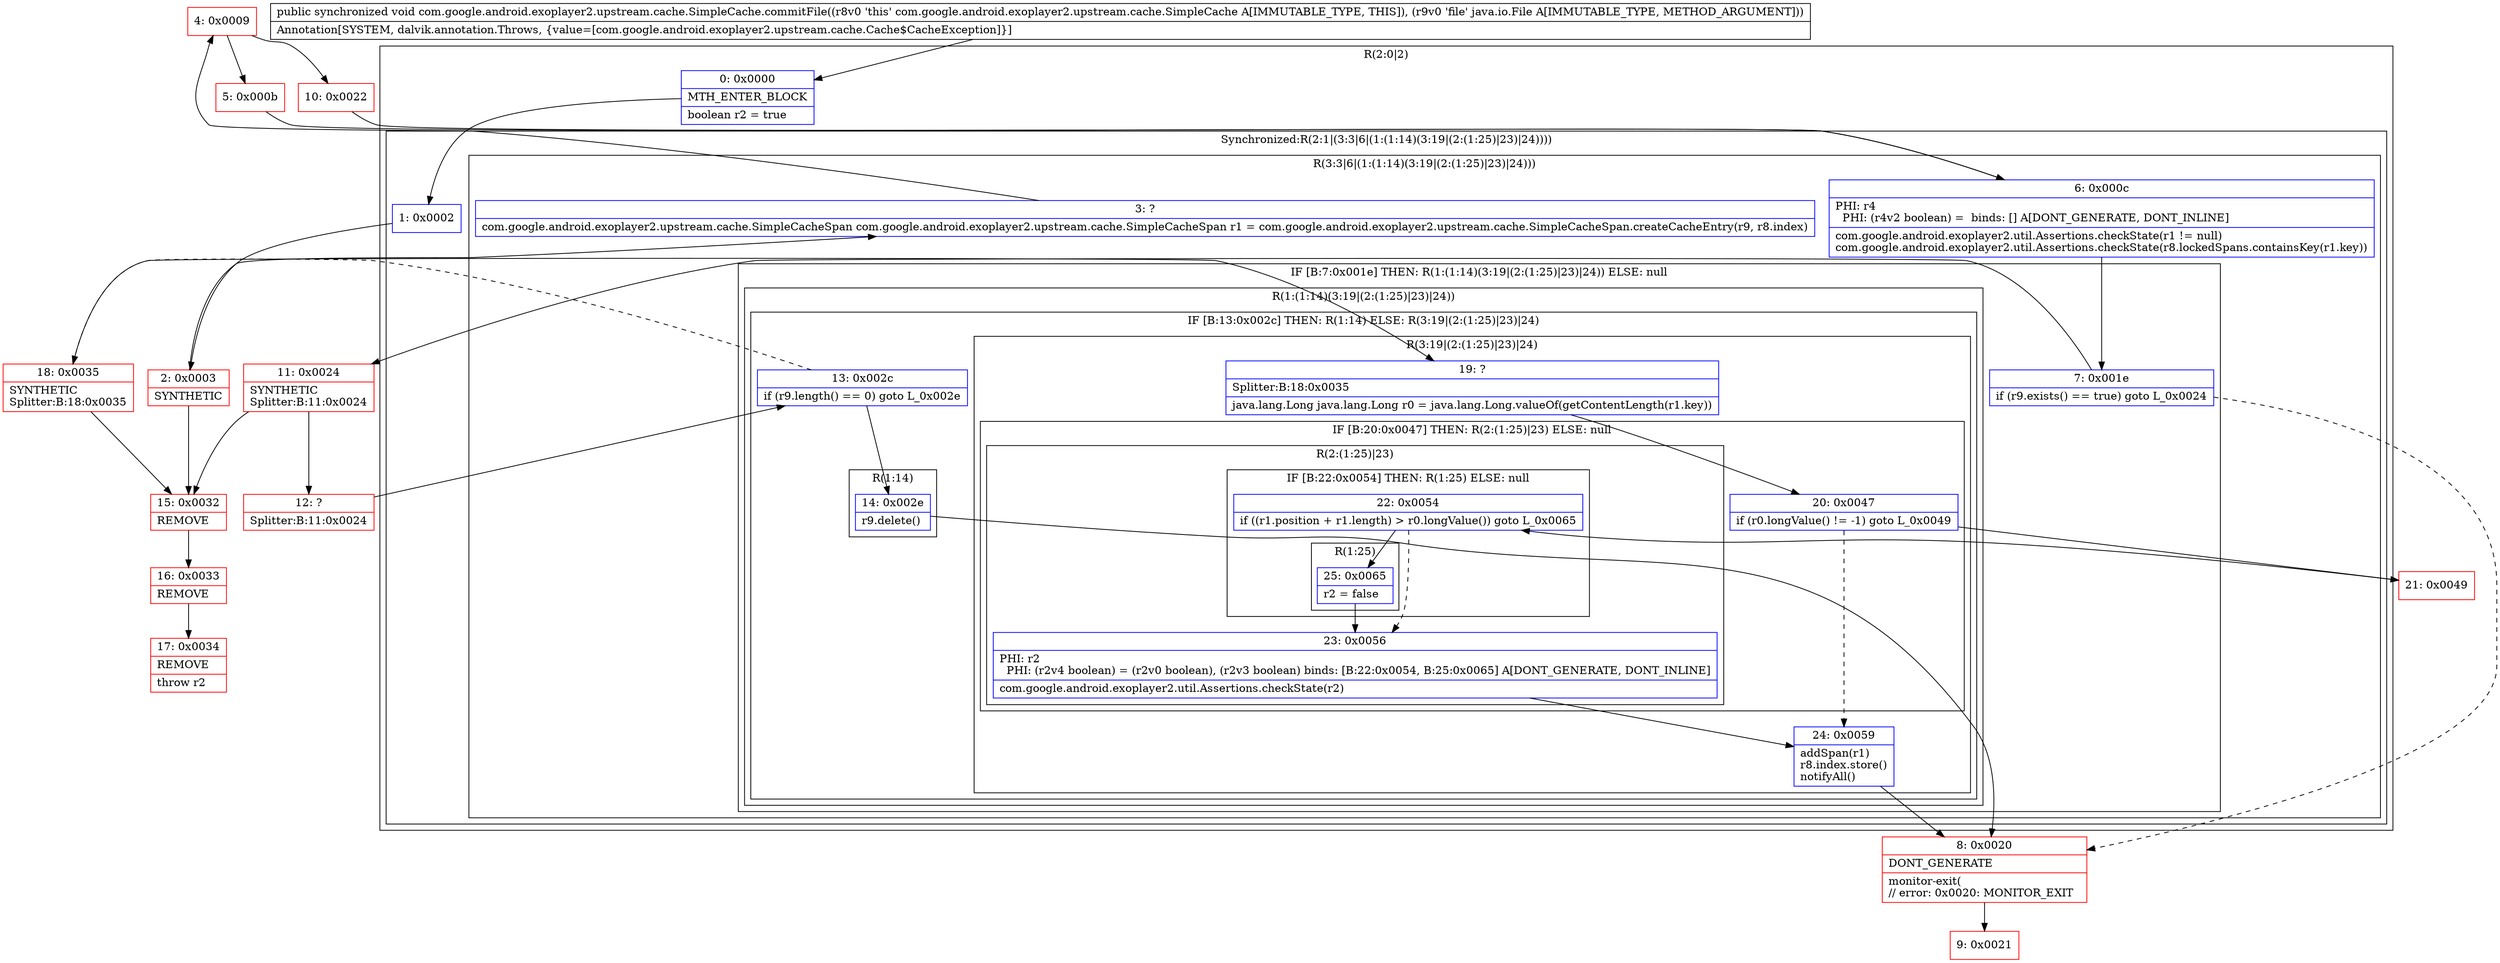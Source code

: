 digraph "CFG forcom.google.android.exoplayer2.upstream.cache.SimpleCache.commitFile(Ljava\/io\/File;)V" {
subgraph cluster_Region_381582425 {
label = "R(2:0|2)";
node [shape=record,color=blue];
Node_0 [shape=record,label="{0\:\ 0x0000|MTH_ENTER_BLOCK\l|boolean r2 = true\l}"];
subgraph cluster_SynchronizedRegion_1311324013 {
label = "Synchronized:R(2:1|(3:3|6|(1:(1:14)(3:19|(2:(1:25)|23)|24))))";
node [shape=record,color=blue];
Node_1 [shape=record,label="{1\:\ 0x0002}"];
subgraph cluster_Region_1269776431 {
label = "R(3:3|6|(1:(1:14)(3:19|(2:(1:25)|23)|24)))";
node [shape=record,color=blue];
Node_3 [shape=record,label="{3\:\ ?|com.google.android.exoplayer2.upstream.cache.SimpleCacheSpan com.google.android.exoplayer2.upstream.cache.SimpleCacheSpan r1 = com.google.android.exoplayer2.upstream.cache.SimpleCacheSpan.createCacheEntry(r9, r8.index)\l}"];
Node_6 [shape=record,label="{6\:\ 0x000c|PHI: r4 \l  PHI: (r4v2 boolean) =  binds: [] A[DONT_GENERATE, DONT_INLINE]\l|com.google.android.exoplayer2.util.Assertions.checkState(r1 != null)\lcom.google.android.exoplayer2.util.Assertions.checkState(r8.lockedSpans.containsKey(r1.key))\l}"];
subgraph cluster_IfRegion_1029045231 {
label = "IF [B:7:0x001e] THEN: R(1:(1:14)(3:19|(2:(1:25)|23)|24)) ELSE: null";
node [shape=record,color=blue];
Node_7 [shape=record,label="{7\:\ 0x001e|if (r9.exists() == true) goto L_0x0024\l}"];
subgraph cluster_Region_1987215266 {
label = "R(1:(1:14)(3:19|(2:(1:25)|23)|24))";
node [shape=record,color=blue];
subgraph cluster_IfRegion_1779833837 {
label = "IF [B:13:0x002c] THEN: R(1:14) ELSE: R(3:19|(2:(1:25)|23)|24)";
node [shape=record,color=blue];
Node_13 [shape=record,label="{13\:\ 0x002c|if (r9.length() == 0) goto L_0x002e\l}"];
subgraph cluster_Region_1828969373 {
label = "R(1:14)";
node [shape=record,color=blue];
Node_14 [shape=record,label="{14\:\ 0x002e|r9.delete()\l}"];
}
subgraph cluster_Region_781627831 {
label = "R(3:19|(2:(1:25)|23)|24)";
node [shape=record,color=blue];
Node_19 [shape=record,label="{19\:\ ?|Splitter:B:18:0x0035\l|java.lang.Long java.lang.Long r0 = java.lang.Long.valueOf(getContentLength(r1.key))\l}"];
subgraph cluster_IfRegion_1228442666 {
label = "IF [B:20:0x0047] THEN: R(2:(1:25)|23) ELSE: null";
node [shape=record,color=blue];
Node_20 [shape=record,label="{20\:\ 0x0047|if (r0.longValue() != \-1) goto L_0x0049\l}"];
subgraph cluster_Region_1316587557 {
label = "R(2:(1:25)|23)";
node [shape=record,color=blue];
subgraph cluster_IfRegion_1266814431 {
label = "IF [B:22:0x0054] THEN: R(1:25) ELSE: null";
node [shape=record,color=blue];
Node_22 [shape=record,label="{22\:\ 0x0054|if ((r1.position + r1.length) \> r0.longValue()) goto L_0x0065\l}"];
subgraph cluster_Region_1932707938 {
label = "R(1:25)";
node [shape=record,color=blue];
Node_25 [shape=record,label="{25\:\ 0x0065|r2 = false\l}"];
}
}
Node_23 [shape=record,label="{23\:\ 0x0056|PHI: r2 \l  PHI: (r2v4 boolean) = (r2v0 boolean), (r2v3 boolean) binds: [B:22:0x0054, B:25:0x0065] A[DONT_GENERATE, DONT_INLINE]\l|com.google.android.exoplayer2.util.Assertions.checkState(r2)\l}"];
}
}
Node_24 [shape=record,label="{24\:\ 0x0059|addSpan(r1)\lr8.index.store()\lnotifyAll()\l}"];
}
}
}
}
}
}
}
Node_2 [shape=record,color=red,label="{2\:\ 0x0003|SYNTHETIC\l}"];
Node_4 [shape=record,color=red,label="{4\:\ 0x0009}"];
Node_5 [shape=record,color=red,label="{5\:\ 0x000b}"];
Node_8 [shape=record,color=red,label="{8\:\ 0x0020|DONT_GENERATE\l|monitor\-exit(\l\/\/ error: 0x0020: MONITOR_EXIT  \l}"];
Node_9 [shape=record,color=red,label="{9\:\ 0x0021}"];
Node_10 [shape=record,color=red,label="{10\:\ 0x0022}"];
Node_11 [shape=record,color=red,label="{11\:\ 0x0024|SYNTHETIC\lSplitter:B:11:0x0024\l}"];
Node_12 [shape=record,color=red,label="{12\:\ ?|Splitter:B:11:0x0024\l}"];
Node_15 [shape=record,color=red,label="{15\:\ 0x0032|REMOVE\l}"];
Node_16 [shape=record,color=red,label="{16\:\ 0x0033|REMOVE\l}"];
Node_17 [shape=record,color=red,label="{17\:\ 0x0034|REMOVE\l|throw r2\l}"];
Node_18 [shape=record,color=red,label="{18\:\ 0x0035|SYNTHETIC\lSplitter:B:18:0x0035\l}"];
Node_21 [shape=record,color=red,label="{21\:\ 0x0049}"];
MethodNode[shape=record,label="{public synchronized void com.google.android.exoplayer2.upstream.cache.SimpleCache.commitFile((r8v0 'this' com.google.android.exoplayer2.upstream.cache.SimpleCache A[IMMUTABLE_TYPE, THIS]), (r9v0 'file' java.io.File A[IMMUTABLE_TYPE, METHOD_ARGUMENT]))  | Annotation[SYSTEM, dalvik.annotation.Throws, \{value=[com.google.android.exoplayer2.upstream.cache.Cache$CacheException]\}]\l}"];
MethodNode -> Node_0;
Node_0 -> Node_1;
Node_1 -> Node_2;
Node_3 -> Node_4;
Node_6 -> Node_7;
Node_7 -> Node_8[style=dashed];
Node_7 -> Node_11;
Node_13 -> Node_14;
Node_13 -> Node_18[style=dashed];
Node_14 -> Node_8;
Node_19 -> Node_20;
Node_20 -> Node_21;
Node_20 -> Node_24[style=dashed];
Node_22 -> Node_23[style=dashed];
Node_22 -> Node_25;
Node_25 -> Node_23;
Node_23 -> Node_24;
Node_24 -> Node_8;
Node_2 -> Node_3;
Node_2 -> Node_15;
Node_4 -> Node_5;
Node_4 -> Node_10;
Node_5 -> Node_6;
Node_8 -> Node_9;
Node_10 -> Node_6;
Node_11 -> Node_12;
Node_11 -> Node_15;
Node_12 -> Node_13;
Node_15 -> Node_16;
Node_16 -> Node_17;
Node_18 -> Node_19;
Node_18 -> Node_15;
Node_21 -> Node_22;
}

